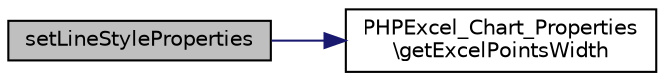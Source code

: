 digraph "setLineStyleProperties"
{
  edge [fontname="Helvetica",fontsize="10",labelfontname="Helvetica",labelfontsize="10"];
  node [fontname="Helvetica",fontsize="10",shape=record];
  rankdir="LR";
  Node35 [label="setLineStyleProperties",height=0.2,width=0.4,color="black", fillcolor="grey75", style="filled", fontcolor="black"];
  Node35 -> Node36 [color="midnightblue",fontsize="10",style="solid",fontname="Helvetica"];
  Node36 [label="PHPExcel_Chart_Properties\l\\getExcelPointsWidth",height=0.2,width=0.4,color="black", fillcolor="white", style="filled",URL="$class_p_h_p_excel___chart___properties.html#a0970ba6b277368288bfd6ca2dbd88d5c"];
}
